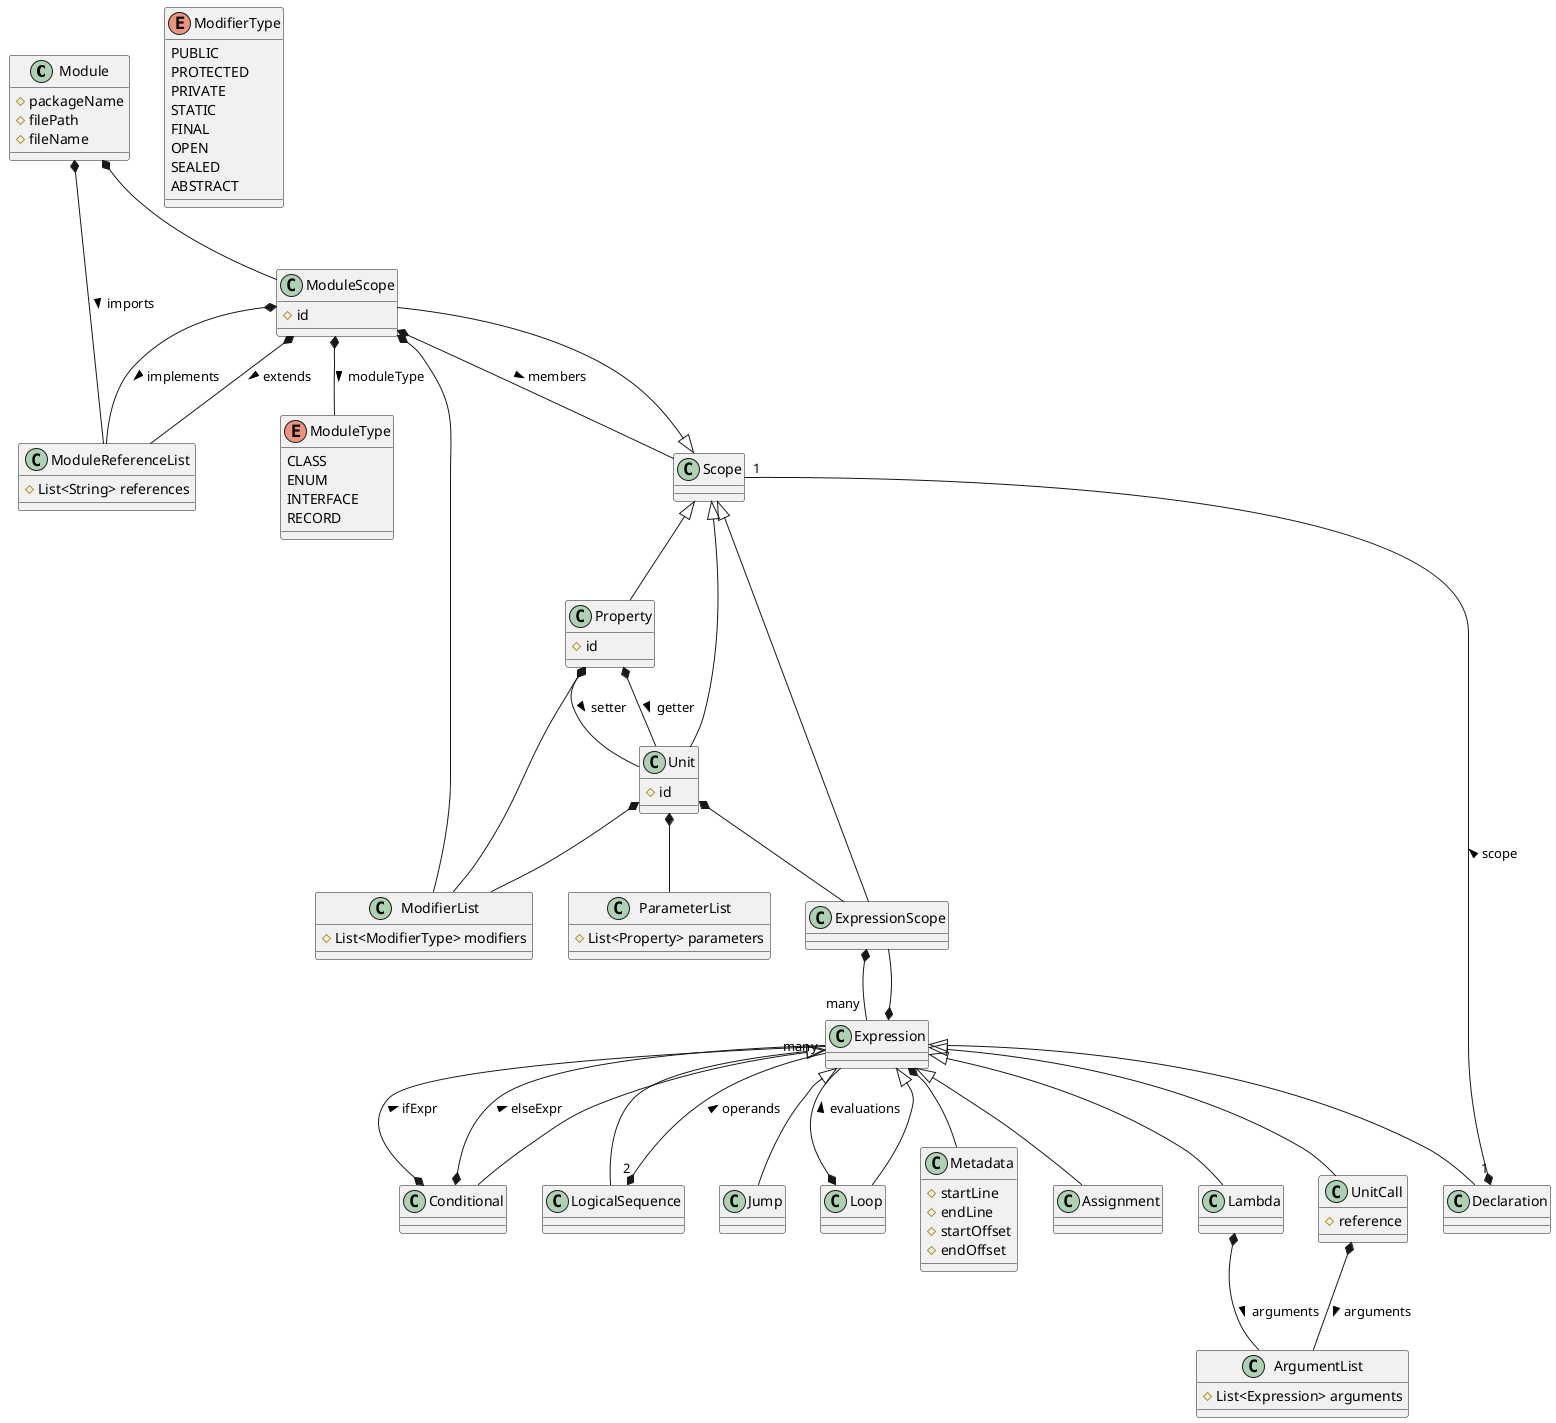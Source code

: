 @startuml
class Module
class Metadata
class Scope
class ModuleScope
class Unit
class Property
class Expression
class ExpressionScope

class Loop
class Conditional
class LogicalSequence
class Jump
class Declaration
class Assignment
class Lambda
class UnitCall

class ModuleReferenceList
class ModifierList
class ParameterList
class ArgumentList

enum ModuleType {
    CLASS
    ENUM
    INTERFACE
    RECORD
}

enum ModifierType {
    PUBLIC
    PROTECTED
    PRIVATE
    STATIC
    FINAL
    OPEN
    SEALED
    ABSTRACT
}

Module : # packageName
Module : # filePath
Module : # fileName
Module *-- ModuleReferenceList : imports >
Module *-- ModuleScope

Scope <|-- ModuleScope
Scope <|-- Unit
Scope <|-- Property
Scope <|-- ExpressionScope

ModuleScope : # id
ModuleScope *-- ModuleType : moduleType >
ModuleScope *-- ModifierList
ModuleScope *-- ModuleReferenceList : extends >
ModuleScope *-- ModuleReferenceList : implements >
ModuleScope *-- Scope : members >

Unit : # id
Unit *-- ParameterList
Unit *-- ModifierList

Unit *-- ExpressionScope

Property : # id
Property *-- ModifierList
Property *-- Unit : getter >
Property *-- Unit : setter >

Expression *-- ExpressionScope
Expression *-- Metadata

ExpressionScope *-- "many" Expression

Expression <|-- Loop
Expression <|-- Conditional
Expression <|-- LogicalSequence
Expression <|-- Jump
Expression <|-- Declaration
Expression <|-- Assignment
Expression <|-- Lambda
Expression <|-- UnitCall

Loop *-- Expression : evaluations >

Conditional *-- Expression : ifExpr >
Conditional *-- Expression : elseExpr >

LogicalSequence "2" *-- "many" Expression : operands >

Lambda *-- ArgumentList : arguments >

UnitCall : # reference
UnitCall *-- ArgumentList : arguments >

Declaration "1" *-- "1" Scope : scope >

ModuleReferenceList : # List<String> references
ModifierList : # List<ModifierType> modifiers
ArgumentList : # List<Expression> arguments
ParameterList : # List<Property> parameters

Metadata : # startLine
Metadata : # endLine
Metadata : # startOffset
Metadata : # endOffset

@enduml